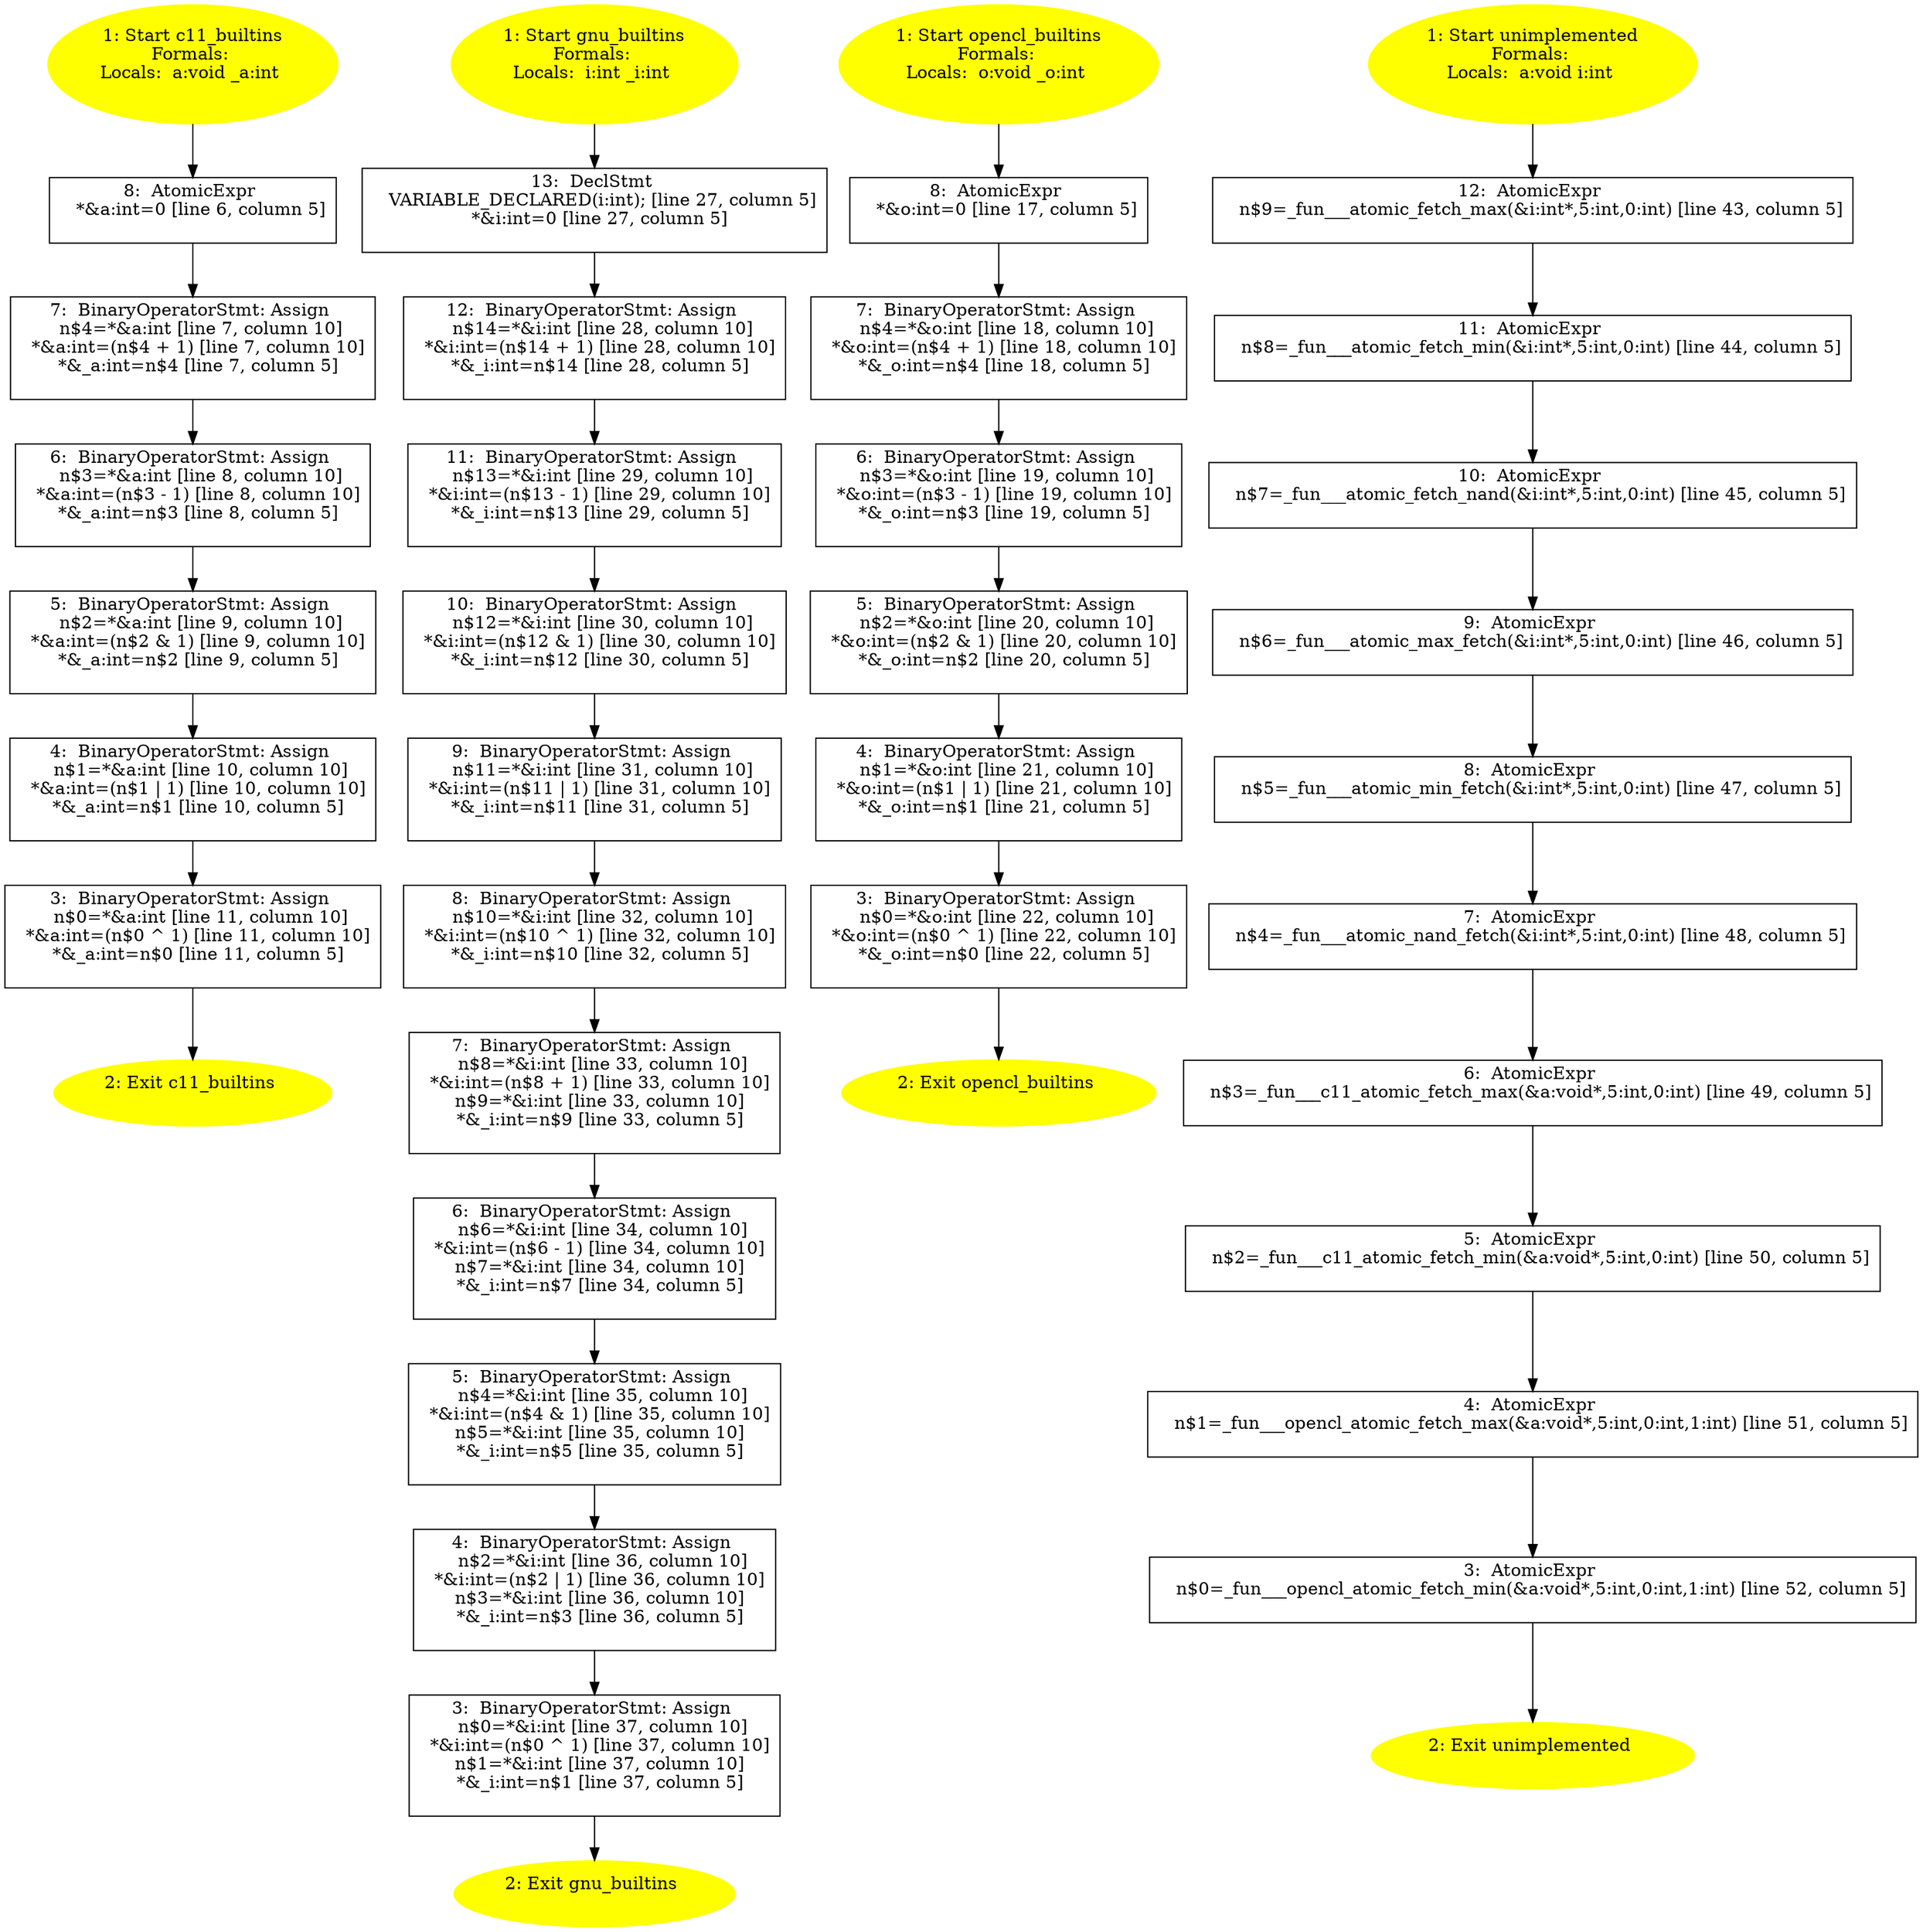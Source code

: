 /* @generated */
digraph cfg {
"c11_builtins.cde4bc28f3f67eacb05e50ced6138039_1" [label="1: Start c11_builtins\nFormals: \nLocals:  a:void _a:int \n  " color=yellow style=filled]
	

	 "c11_builtins.cde4bc28f3f67eacb05e50ced6138039_1" -> "c11_builtins.cde4bc28f3f67eacb05e50ced6138039_8" ;
"c11_builtins.cde4bc28f3f67eacb05e50ced6138039_2" [label="2: Exit c11_builtins \n  " color=yellow style=filled]
	

"c11_builtins.cde4bc28f3f67eacb05e50ced6138039_3" [label="3:  BinaryOperatorStmt: Assign \n   n$0=*&a:int [line 11, column 10]\n  *&a:int=(n$0 ^ 1) [line 11, column 10]\n  *&_a:int=n$0 [line 11, column 5]\n " shape="box"]
	

	 "c11_builtins.cde4bc28f3f67eacb05e50ced6138039_3" -> "c11_builtins.cde4bc28f3f67eacb05e50ced6138039_2" ;
"c11_builtins.cde4bc28f3f67eacb05e50ced6138039_4" [label="4:  BinaryOperatorStmt: Assign \n   n$1=*&a:int [line 10, column 10]\n  *&a:int=(n$1 | 1) [line 10, column 10]\n  *&_a:int=n$1 [line 10, column 5]\n " shape="box"]
	

	 "c11_builtins.cde4bc28f3f67eacb05e50ced6138039_4" -> "c11_builtins.cde4bc28f3f67eacb05e50ced6138039_3" ;
"c11_builtins.cde4bc28f3f67eacb05e50ced6138039_5" [label="5:  BinaryOperatorStmt: Assign \n   n$2=*&a:int [line 9, column 10]\n  *&a:int=(n$2 & 1) [line 9, column 10]\n  *&_a:int=n$2 [line 9, column 5]\n " shape="box"]
	

	 "c11_builtins.cde4bc28f3f67eacb05e50ced6138039_5" -> "c11_builtins.cde4bc28f3f67eacb05e50ced6138039_4" ;
"c11_builtins.cde4bc28f3f67eacb05e50ced6138039_6" [label="6:  BinaryOperatorStmt: Assign \n   n$3=*&a:int [line 8, column 10]\n  *&a:int=(n$3 - 1) [line 8, column 10]\n  *&_a:int=n$3 [line 8, column 5]\n " shape="box"]
	

	 "c11_builtins.cde4bc28f3f67eacb05e50ced6138039_6" -> "c11_builtins.cde4bc28f3f67eacb05e50ced6138039_5" ;
"c11_builtins.cde4bc28f3f67eacb05e50ced6138039_7" [label="7:  BinaryOperatorStmt: Assign \n   n$4=*&a:int [line 7, column 10]\n  *&a:int=(n$4 + 1) [line 7, column 10]\n  *&_a:int=n$4 [line 7, column 5]\n " shape="box"]
	

	 "c11_builtins.cde4bc28f3f67eacb05e50ced6138039_7" -> "c11_builtins.cde4bc28f3f67eacb05e50ced6138039_6" ;
"c11_builtins.cde4bc28f3f67eacb05e50ced6138039_8" [label="8:  AtomicExpr \n   *&a:int=0 [line 6, column 5]\n " shape="box"]
	

	 "c11_builtins.cde4bc28f3f67eacb05e50ced6138039_8" -> "c11_builtins.cde4bc28f3f67eacb05e50ced6138039_7" ;
"gnu_builtins.c169a1fafd45300f7ea517157b55c968_1" [label="1: Start gnu_builtins\nFormals: \nLocals:  i:int _i:int \n  " color=yellow style=filled]
	

	 "gnu_builtins.c169a1fafd45300f7ea517157b55c968_1" -> "gnu_builtins.c169a1fafd45300f7ea517157b55c968_13" ;
"gnu_builtins.c169a1fafd45300f7ea517157b55c968_2" [label="2: Exit gnu_builtins \n  " color=yellow style=filled]
	

"gnu_builtins.c169a1fafd45300f7ea517157b55c968_3" [label="3:  BinaryOperatorStmt: Assign \n   n$0=*&i:int [line 37, column 10]\n  *&i:int=(n$0 ^ 1) [line 37, column 10]\n  n$1=*&i:int [line 37, column 10]\n  *&_i:int=n$1 [line 37, column 5]\n " shape="box"]
	

	 "gnu_builtins.c169a1fafd45300f7ea517157b55c968_3" -> "gnu_builtins.c169a1fafd45300f7ea517157b55c968_2" ;
"gnu_builtins.c169a1fafd45300f7ea517157b55c968_4" [label="4:  BinaryOperatorStmt: Assign \n   n$2=*&i:int [line 36, column 10]\n  *&i:int=(n$2 | 1) [line 36, column 10]\n  n$3=*&i:int [line 36, column 10]\n  *&_i:int=n$3 [line 36, column 5]\n " shape="box"]
	

	 "gnu_builtins.c169a1fafd45300f7ea517157b55c968_4" -> "gnu_builtins.c169a1fafd45300f7ea517157b55c968_3" ;
"gnu_builtins.c169a1fafd45300f7ea517157b55c968_5" [label="5:  BinaryOperatorStmt: Assign \n   n$4=*&i:int [line 35, column 10]\n  *&i:int=(n$4 & 1) [line 35, column 10]\n  n$5=*&i:int [line 35, column 10]\n  *&_i:int=n$5 [line 35, column 5]\n " shape="box"]
	

	 "gnu_builtins.c169a1fafd45300f7ea517157b55c968_5" -> "gnu_builtins.c169a1fafd45300f7ea517157b55c968_4" ;
"gnu_builtins.c169a1fafd45300f7ea517157b55c968_6" [label="6:  BinaryOperatorStmt: Assign \n   n$6=*&i:int [line 34, column 10]\n  *&i:int=(n$6 - 1) [line 34, column 10]\n  n$7=*&i:int [line 34, column 10]\n  *&_i:int=n$7 [line 34, column 5]\n " shape="box"]
	

	 "gnu_builtins.c169a1fafd45300f7ea517157b55c968_6" -> "gnu_builtins.c169a1fafd45300f7ea517157b55c968_5" ;
"gnu_builtins.c169a1fafd45300f7ea517157b55c968_7" [label="7:  BinaryOperatorStmt: Assign \n   n$8=*&i:int [line 33, column 10]\n  *&i:int=(n$8 + 1) [line 33, column 10]\n  n$9=*&i:int [line 33, column 10]\n  *&_i:int=n$9 [line 33, column 5]\n " shape="box"]
	

	 "gnu_builtins.c169a1fafd45300f7ea517157b55c968_7" -> "gnu_builtins.c169a1fafd45300f7ea517157b55c968_6" ;
"gnu_builtins.c169a1fafd45300f7ea517157b55c968_8" [label="8:  BinaryOperatorStmt: Assign \n   n$10=*&i:int [line 32, column 10]\n  *&i:int=(n$10 ^ 1) [line 32, column 10]\n  *&_i:int=n$10 [line 32, column 5]\n " shape="box"]
	

	 "gnu_builtins.c169a1fafd45300f7ea517157b55c968_8" -> "gnu_builtins.c169a1fafd45300f7ea517157b55c968_7" ;
"gnu_builtins.c169a1fafd45300f7ea517157b55c968_9" [label="9:  BinaryOperatorStmt: Assign \n   n$11=*&i:int [line 31, column 10]\n  *&i:int=(n$11 | 1) [line 31, column 10]\n  *&_i:int=n$11 [line 31, column 5]\n " shape="box"]
	

	 "gnu_builtins.c169a1fafd45300f7ea517157b55c968_9" -> "gnu_builtins.c169a1fafd45300f7ea517157b55c968_8" ;
"gnu_builtins.c169a1fafd45300f7ea517157b55c968_10" [label="10:  BinaryOperatorStmt: Assign \n   n$12=*&i:int [line 30, column 10]\n  *&i:int=(n$12 & 1) [line 30, column 10]\n  *&_i:int=n$12 [line 30, column 5]\n " shape="box"]
	

	 "gnu_builtins.c169a1fafd45300f7ea517157b55c968_10" -> "gnu_builtins.c169a1fafd45300f7ea517157b55c968_9" ;
"gnu_builtins.c169a1fafd45300f7ea517157b55c968_11" [label="11:  BinaryOperatorStmt: Assign \n   n$13=*&i:int [line 29, column 10]\n  *&i:int=(n$13 - 1) [line 29, column 10]\n  *&_i:int=n$13 [line 29, column 5]\n " shape="box"]
	

	 "gnu_builtins.c169a1fafd45300f7ea517157b55c968_11" -> "gnu_builtins.c169a1fafd45300f7ea517157b55c968_10" ;
"gnu_builtins.c169a1fafd45300f7ea517157b55c968_12" [label="12:  BinaryOperatorStmt: Assign \n   n$14=*&i:int [line 28, column 10]\n  *&i:int=(n$14 + 1) [line 28, column 10]\n  *&_i:int=n$14 [line 28, column 5]\n " shape="box"]
	

	 "gnu_builtins.c169a1fafd45300f7ea517157b55c968_12" -> "gnu_builtins.c169a1fafd45300f7ea517157b55c968_11" ;
"gnu_builtins.c169a1fafd45300f7ea517157b55c968_13" [label="13:  DeclStmt \n   VARIABLE_DECLARED(i:int); [line 27, column 5]\n  *&i:int=0 [line 27, column 5]\n " shape="box"]
	

	 "gnu_builtins.c169a1fafd45300f7ea517157b55c968_13" -> "gnu_builtins.c169a1fafd45300f7ea517157b55c968_12" ;
"opencl_builtins.9b1efc71247f6a0d7d54fa1b2b0da1ed_1" [label="1: Start opencl_builtins\nFormals: \nLocals:  o:void _o:int \n  " color=yellow style=filled]
	

	 "opencl_builtins.9b1efc71247f6a0d7d54fa1b2b0da1ed_1" -> "opencl_builtins.9b1efc71247f6a0d7d54fa1b2b0da1ed_8" ;
"opencl_builtins.9b1efc71247f6a0d7d54fa1b2b0da1ed_2" [label="2: Exit opencl_builtins \n  " color=yellow style=filled]
	

"opencl_builtins.9b1efc71247f6a0d7d54fa1b2b0da1ed_3" [label="3:  BinaryOperatorStmt: Assign \n   n$0=*&o:int [line 22, column 10]\n  *&o:int=(n$0 ^ 1) [line 22, column 10]\n  *&_o:int=n$0 [line 22, column 5]\n " shape="box"]
	

	 "opencl_builtins.9b1efc71247f6a0d7d54fa1b2b0da1ed_3" -> "opencl_builtins.9b1efc71247f6a0d7d54fa1b2b0da1ed_2" ;
"opencl_builtins.9b1efc71247f6a0d7d54fa1b2b0da1ed_4" [label="4:  BinaryOperatorStmt: Assign \n   n$1=*&o:int [line 21, column 10]\n  *&o:int=(n$1 | 1) [line 21, column 10]\n  *&_o:int=n$1 [line 21, column 5]\n " shape="box"]
	

	 "opencl_builtins.9b1efc71247f6a0d7d54fa1b2b0da1ed_4" -> "opencl_builtins.9b1efc71247f6a0d7d54fa1b2b0da1ed_3" ;
"opencl_builtins.9b1efc71247f6a0d7d54fa1b2b0da1ed_5" [label="5:  BinaryOperatorStmt: Assign \n   n$2=*&o:int [line 20, column 10]\n  *&o:int=(n$2 & 1) [line 20, column 10]\n  *&_o:int=n$2 [line 20, column 5]\n " shape="box"]
	

	 "opencl_builtins.9b1efc71247f6a0d7d54fa1b2b0da1ed_5" -> "opencl_builtins.9b1efc71247f6a0d7d54fa1b2b0da1ed_4" ;
"opencl_builtins.9b1efc71247f6a0d7d54fa1b2b0da1ed_6" [label="6:  BinaryOperatorStmt: Assign \n   n$3=*&o:int [line 19, column 10]\n  *&o:int=(n$3 - 1) [line 19, column 10]\n  *&_o:int=n$3 [line 19, column 5]\n " shape="box"]
	

	 "opencl_builtins.9b1efc71247f6a0d7d54fa1b2b0da1ed_6" -> "opencl_builtins.9b1efc71247f6a0d7d54fa1b2b0da1ed_5" ;
"opencl_builtins.9b1efc71247f6a0d7d54fa1b2b0da1ed_7" [label="7:  BinaryOperatorStmt: Assign \n   n$4=*&o:int [line 18, column 10]\n  *&o:int=(n$4 + 1) [line 18, column 10]\n  *&_o:int=n$4 [line 18, column 5]\n " shape="box"]
	

	 "opencl_builtins.9b1efc71247f6a0d7d54fa1b2b0da1ed_7" -> "opencl_builtins.9b1efc71247f6a0d7d54fa1b2b0da1ed_6" ;
"opencl_builtins.9b1efc71247f6a0d7d54fa1b2b0da1ed_8" [label="8:  AtomicExpr \n   *&o:int=0 [line 17, column 5]\n " shape="box"]
	

	 "opencl_builtins.9b1efc71247f6a0d7d54fa1b2b0da1ed_8" -> "opencl_builtins.9b1efc71247f6a0d7d54fa1b2b0da1ed_7" ;
"unimplemented.4316423dfe3ade85c292aa38185f9817_1" [label="1: Start unimplemented\nFormals: \nLocals:  a:void i:int \n  " color=yellow style=filled]
	

	 "unimplemented.4316423dfe3ade85c292aa38185f9817_1" -> "unimplemented.4316423dfe3ade85c292aa38185f9817_12" ;
"unimplemented.4316423dfe3ade85c292aa38185f9817_2" [label="2: Exit unimplemented \n  " color=yellow style=filled]
	

"unimplemented.4316423dfe3ade85c292aa38185f9817_3" [label="3:  AtomicExpr \n   n$0=_fun___opencl_atomic_fetch_min(&a:void*,5:int,0:int,1:int) [line 52, column 5]\n " shape="box"]
	

	 "unimplemented.4316423dfe3ade85c292aa38185f9817_3" -> "unimplemented.4316423dfe3ade85c292aa38185f9817_2" ;
"unimplemented.4316423dfe3ade85c292aa38185f9817_4" [label="4:  AtomicExpr \n   n$1=_fun___opencl_atomic_fetch_max(&a:void*,5:int,0:int,1:int) [line 51, column 5]\n " shape="box"]
	

	 "unimplemented.4316423dfe3ade85c292aa38185f9817_4" -> "unimplemented.4316423dfe3ade85c292aa38185f9817_3" ;
"unimplemented.4316423dfe3ade85c292aa38185f9817_5" [label="5:  AtomicExpr \n   n$2=_fun___c11_atomic_fetch_min(&a:void*,5:int,0:int) [line 50, column 5]\n " shape="box"]
	

	 "unimplemented.4316423dfe3ade85c292aa38185f9817_5" -> "unimplemented.4316423dfe3ade85c292aa38185f9817_4" ;
"unimplemented.4316423dfe3ade85c292aa38185f9817_6" [label="6:  AtomicExpr \n   n$3=_fun___c11_atomic_fetch_max(&a:void*,5:int,0:int) [line 49, column 5]\n " shape="box"]
	

	 "unimplemented.4316423dfe3ade85c292aa38185f9817_6" -> "unimplemented.4316423dfe3ade85c292aa38185f9817_5" ;
"unimplemented.4316423dfe3ade85c292aa38185f9817_7" [label="7:  AtomicExpr \n   n$4=_fun___atomic_nand_fetch(&i:int*,5:int,0:int) [line 48, column 5]\n " shape="box"]
	

	 "unimplemented.4316423dfe3ade85c292aa38185f9817_7" -> "unimplemented.4316423dfe3ade85c292aa38185f9817_6" ;
"unimplemented.4316423dfe3ade85c292aa38185f9817_8" [label="8:  AtomicExpr \n   n$5=_fun___atomic_min_fetch(&i:int*,5:int,0:int) [line 47, column 5]\n " shape="box"]
	

	 "unimplemented.4316423dfe3ade85c292aa38185f9817_8" -> "unimplemented.4316423dfe3ade85c292aa38185f9817_7" ;
"unimplemented.4316423dfe3ade85c292aa38185f9817_9" [label="9:  AtomicExpr \n   n$6=_fun___atomic_max_fetch(&i:int*,5:int,0:int) [line 46, column 5]\n " shape="box"]
	

	 "unimplemented.4316423dfe3ade85c292aa38185f9817_9" -> "unimplemented.4316423dfe3ade85c292aa38185f9817_8" ;
"unimplemented.4316423dfe3ade85c292aa38185f9817_10" [label="10:  AtomicExpr \n   n$7=_fun___atomic_fetch_nand(&i:int*,5:int,0:int) [line 45, column 5]\n " shape="box"]
	

	 "unimplemented.4316423dfe3ade85c292aa38185f9817_10" -> "unimplemented.4316423dfe3ade85c292aa38185f9817_9" ;
"unimplemented.4316423dfe3ade85c292aa38185f9817_11" [label="11:  AtomicExpr \n   n$8=_fun___atomic_fetch_min(&i:int*,5:int,0:int) [line 44, column 5]\n " shape="box"]
	

	 "unimplemented.4316423dfe3ade85c292aa38185f9817_11" -> "unimplemented.4316423dfe3ade85c292aa38185f9817_10" ;
"unimplemented.4316423dfe3ade85c292aa38185f9817_12" [label="12:  AtomicExpr \n   n$9=_fun___atomic_fetch_max(&i:int*,5:int,0:int) [line 43, column 5]\n " shape="box"]
	

	 "unimplemented.4316423dfe3ade85c292aa38185f9817_12" -> "unimplemented.4316423dfe3ade85c292aa38185f9817_11" ;
}
